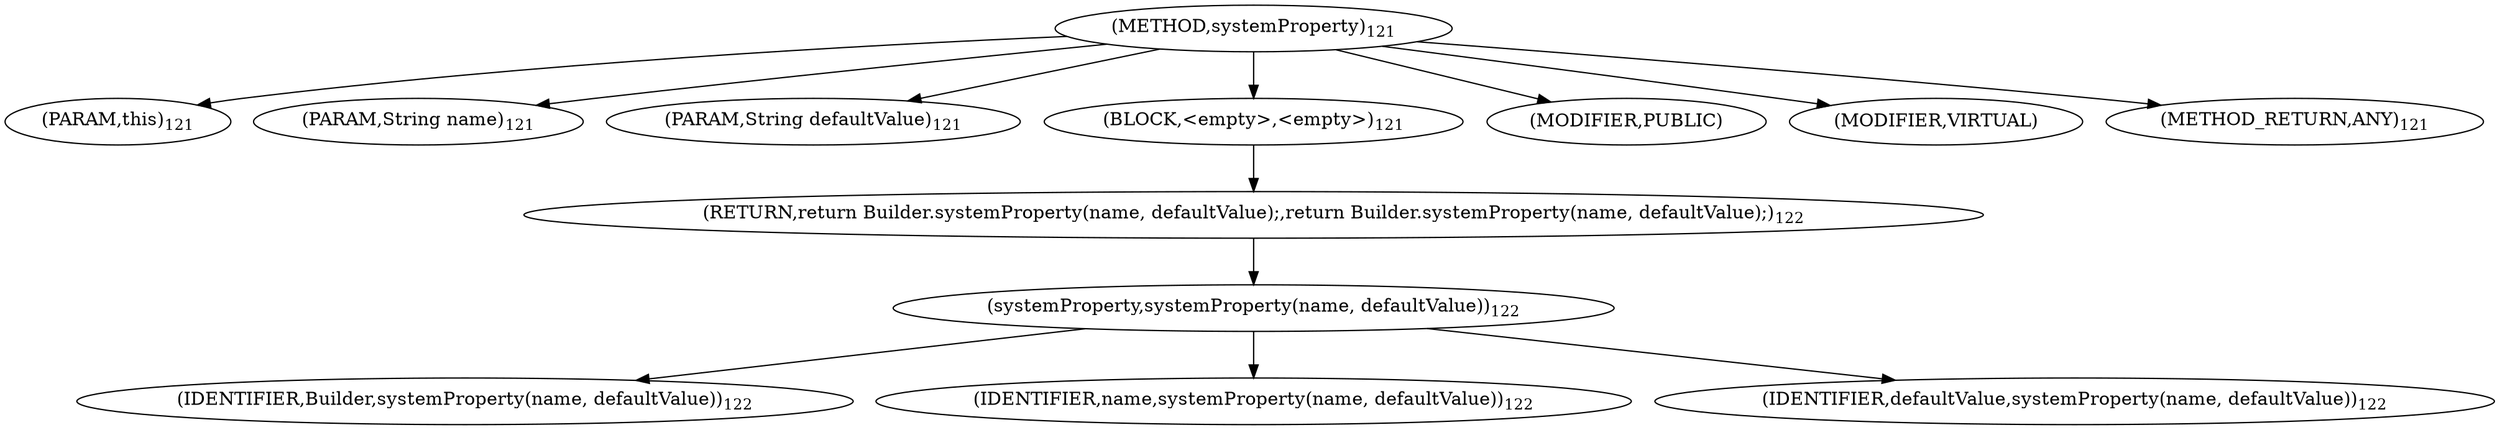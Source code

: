 digraph "systemProperty" {  
"213" [label = <(METHOD,systemProperty)<SUB>121</SUB>> ]
"214" [label = <(PARAM,this)<SUB>121</SUB>> ]
"215" [label = <(PARAM,String name)<SUB>121</SUB>> ]
"216" [label = <(PARAM,String defaultValue)<SUB>121</SUB>> ]
"217" [label = <(BLOCK,&lt;empty&gt;,&lt;empty&gt;)<SUB>121</SUB>> ]
"218" [label = <(RETURN,return Builder.systemProperty(name, defaultValue);,return Builder.systemProperty(name, defaultValue);)<SUB>122</SUB>> ]
"219" [label = <(systemProperty,systemProperty(name, defaultValue))<SUB>122</SUB>> ]
"220" [label = <(IDENTIFIER,Builder,systemProperty(name, defaultValue))<SUB>122</SUB>> ]
"221" [label = <(IDENTIFIER,name,systemProperty(name, defaultValue))<SUB>122</SUB>> ]
"222" [label = <(IDENTIFIER,defaultValue,systemProperty(name, defaultValue))<SUB>122</SUB>> ]
"223" [label = <(MODIFIER,PUBLIC)> ]
"224" [label = <(MODIFIER,VIRTUAL)> ]
"225" [label = <(METHOD_RETURN,ANY)<SUB>121</SUB>> ]
  "213" -> "214" 
  "213" -> "215" 
  "213" -> "216" 
  "213" -> "217" 
  "213" -> "223" 
  "213" -> "224" 
  "213" -> "225" 
  "217" -> "218" 
  "218" -> "219" 
  "219" -> "220" 
  "219" -> "221" 
  "219" -> "222" 
}
